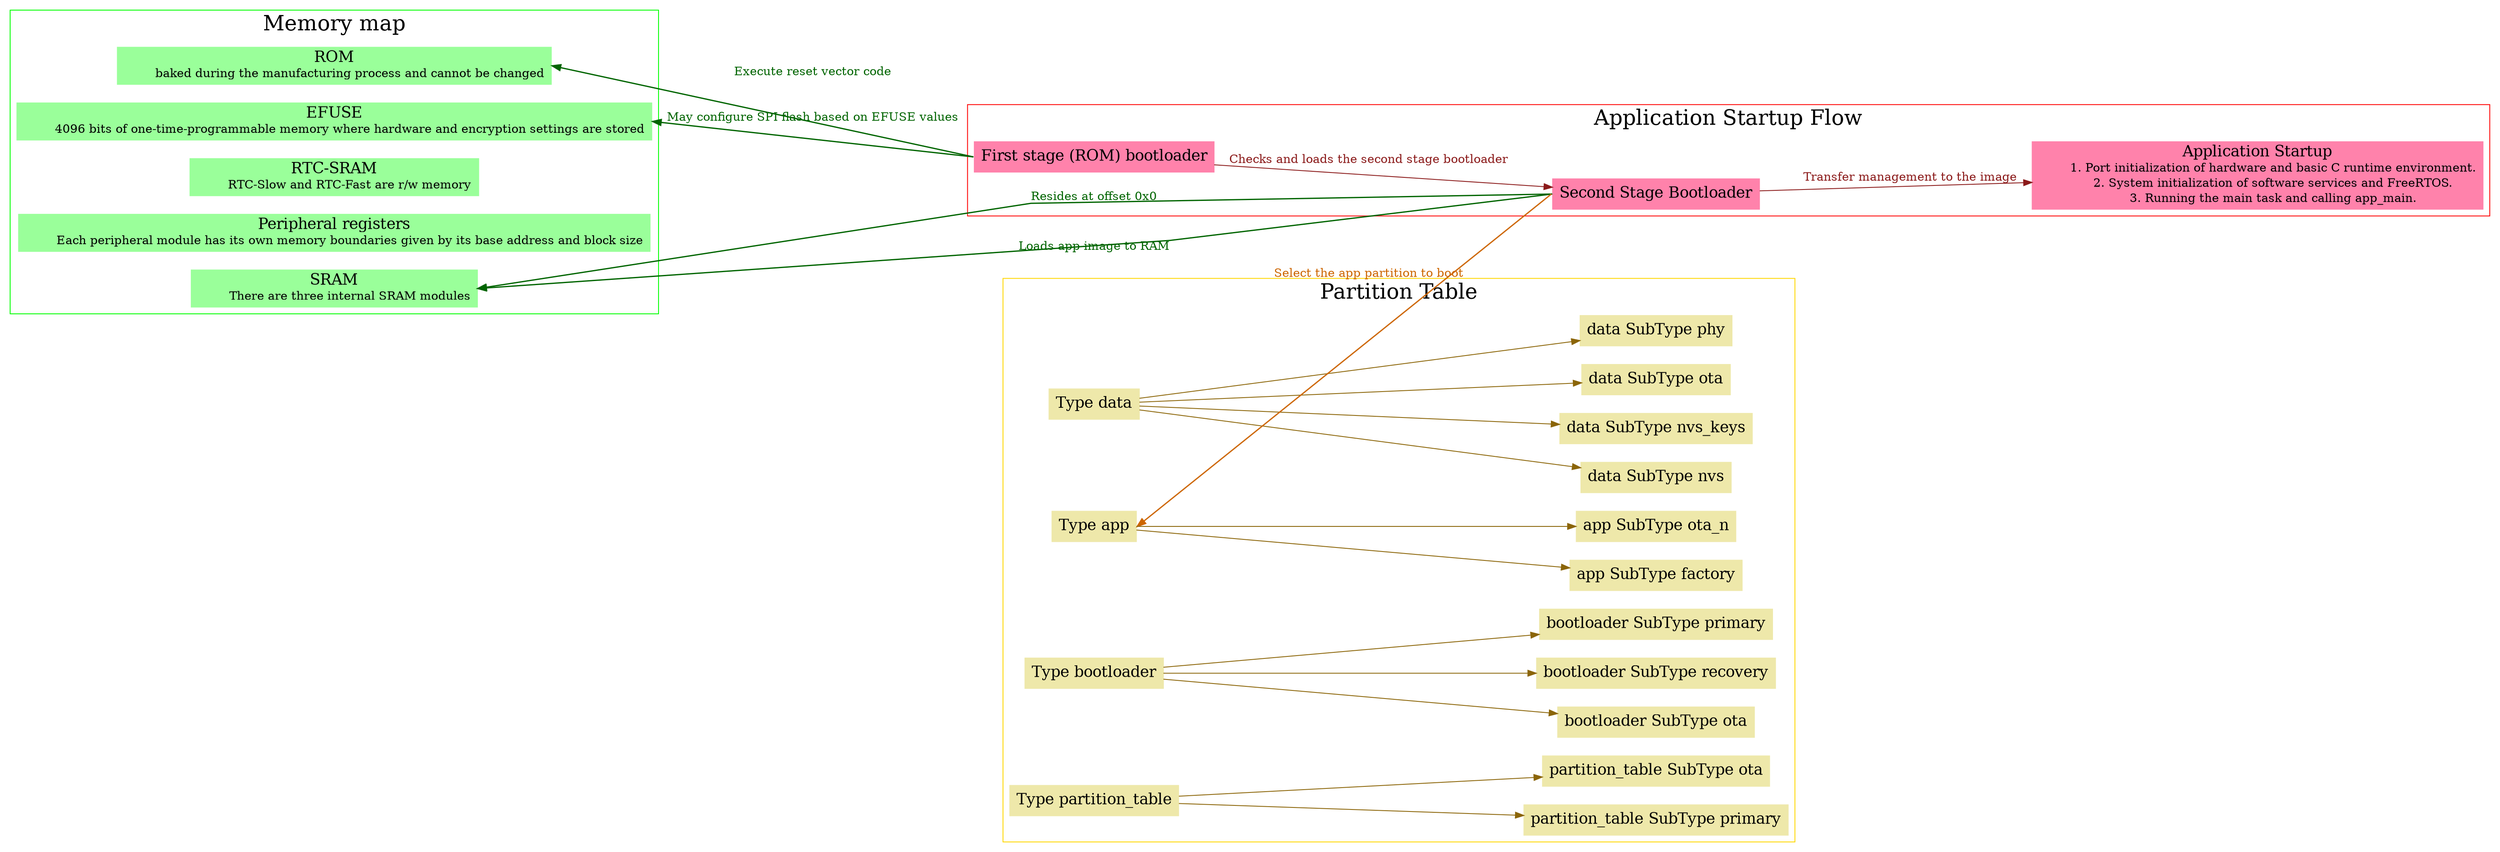 digraph {
  compound=true;
  nodesep=0.3;
  labelloc="t";
  remincross=true;
  rankdir="LR";
  splines=line;
  fontsize=25;
  node [fontsize=18];

  subgraph cluster_application_startup_flow {
    rank=same;
    label="Application Startup Flow";
    node [style=filled];
    color=red;

    node [shape=box, color=palevioletred1];

    "First stage (ROM) bootloader";
    "Second Stage Bootloader";
    "Application Startup" [label=<Application Startup<BR />
      <FONT POINT-SIZE="14">1. Port initialization of hardware and basic C runtime environment.</FONT><BR />
      <FONT POINT-SIZE="14">2. System initialization of software services and FreeRTOS.</FONT><BR />
      <FONT POINT-SIZE="14">3. Running the main task and calling app_main.</FONT>>];

    edge [color=firebrick4, fontcolor=firebrick4];

    "First stage (ROM) bootloader" -> "Second Stage Bootloader" [
      label="Checks and loads the second stage bootloader"];
    "Second Stage Bootloader" -> "Application Startup" [
      label="Transfer management to the image"];
  }

  subgraph cluster_memory_map {
    rank=same;
    label="Memory map";
    node [style=filled];
    color=green;

    node [shape=box, color=palegreen1];

    "ROM" [label=<ROM<BR />
      <FONT POINT-SIZE="14">baked during the manufacturing process and cannot be changed</FONT>>];

    "SRAM" [label=<SRAM<BR />
      <FONT POINT-SIZE="14">There are three internal SRAM modules</FONT>>];

    "RTC-SRAM" [label=<RTC-SRAM<BR />
      <FONT POINT-SIZE="14">RTC-Slow and RTC-Fast are r/w memory</FONT>>];

    "Peripheral registers" [label=<Peripheral registers<BR />
      <FONT POINT-SIZE="14">Each peripheral module has its own memory boundaries given by its base address and block size</FONT>>];

    "EFUSE" [label=<EFUSE<BR />
      <FONT POINT-SIZE="14">4096 bits of one-time-programmable memory where hardware and encryption settings are stored</FONT>>];
  }

  subgraph cluster_partition_table {
    rank=same;
    label="Partition Table";
    node [style=filled];
    color=gold;

    node [shape=box, color=palegoldenrod];

    "Type data";
    "Type app";
    "Type bootloader"
    "Type partition_table"

    "data SubType nvs";
    "data SubType nvs_keys";
    "data SubType ota";
    "data SubType phy";
    "app SubType factory";
    "app SubType ota_n";
    "bootloader SubType primary"
    "bootloader SubType ota"
    "bootloader SubType recovery"
    "partition_table SubType primary"
    "partition_table SubType ota"


    edge [color=darkgoldenrod4, fontcolor=darkgoldenrod4];

    "Type app" -> { "app SubType factory", "app SubType ota_n"};
    "Type data" -> { "data SubType nvs",
                     "data SubType nvs_keys",
                     "data SubType ota",
                     "data SubType phy"};
    "Type bootloader" -> { "bootloader SubType primary",
                           "bootloader SubType ota",
                           "bootloader SubType recovery"};
    "Type partition_table" -> { "partition_table SubType primary",
                                "partition_table SubType ota"};
    
  }




  edge [style=solid, arrowhead=normal, dir=back, penwidth=1.5];

  edge [color=darkgreen, fontcolor=darkgreen];
  "ROM":e  -> "First stage (ROM) bootloader":w [label="Execute reset vector code"];
  "EFUSE":e  -> "First stage (ROM) bootloader":w [
    label="May configure SPI flash based on EFUSE values"];

  "SRAM":e  -> "Second Stage Bootloader":w [label="Resides at offset 0x0"];
  "SRAM":e  -> "Second Stage Bootloader":w [label="Loads app image to RAM"];





  "Type app":e  -> "Second Stage Bootloader":w [
    label="Select the app partition to boot",
    color=darkorange3,
    fontcolor=darkorange3];

}
